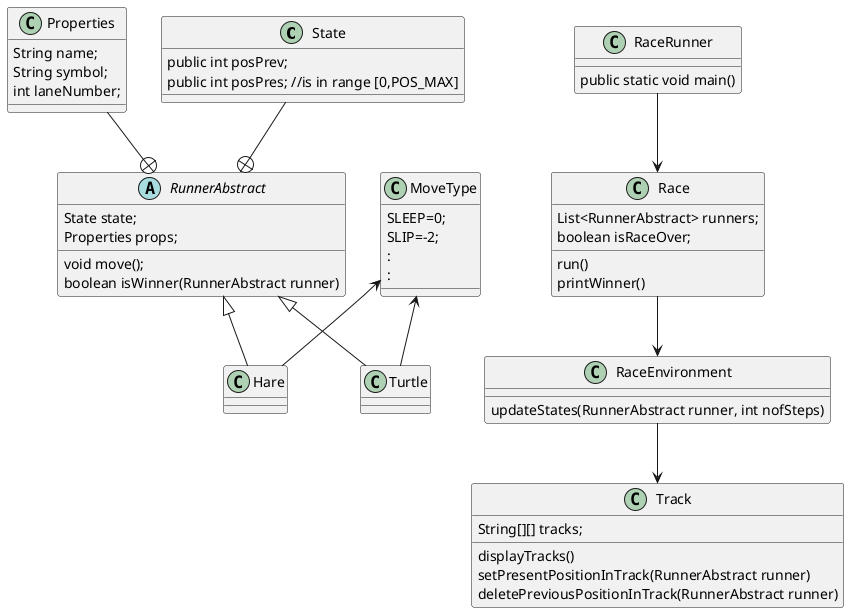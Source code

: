 @startuml
'https://plantuml.com/class-diagram

'https://java-programming.mooc.fi/part-11/1-class-diagrams

class State {
       public int posPrev;
       public int posPres; //is in range [0,POS_MAX]
}

class Properties {
        String name;
        String symbol;
        int laneNumber;
}

abstract class RunnerAbstract {
    State state;
    Properties props;

    void move();
    boolean isWinner(RunnerAbstract runner)
}

class MoveType {
    SLEEP=0;
    SLIP=-2;
    :
    :
}

RunnerAbstract +-u- State
RunnerAbstract +-u- Properties
RunnerAbstract <|-- Hare
RunnerAbstract <|-- Turtle

MoveType <-d- Turtle
MoveType <-d- Hare

class RaceRunner {
    public static void main()
}

class Race {
    List<RunnerAbstract> runners;
    boolean isRaceOver;
    run()
    printWinner()
}

class RaceEnvironment {
    updateStates(RunnerAbstract runner, int nofSteps)
 }

class Track {
String[][] tracks;

displayTracks()
setPresentPositionInTrack(RunnerAbstract runner)
deletePreviousPositionInTrack(RunnerAbstract runner)

}

RaceRunner --> Race
Race --> RaceEnvironment
RaceEnvironment --> Track

@enduml